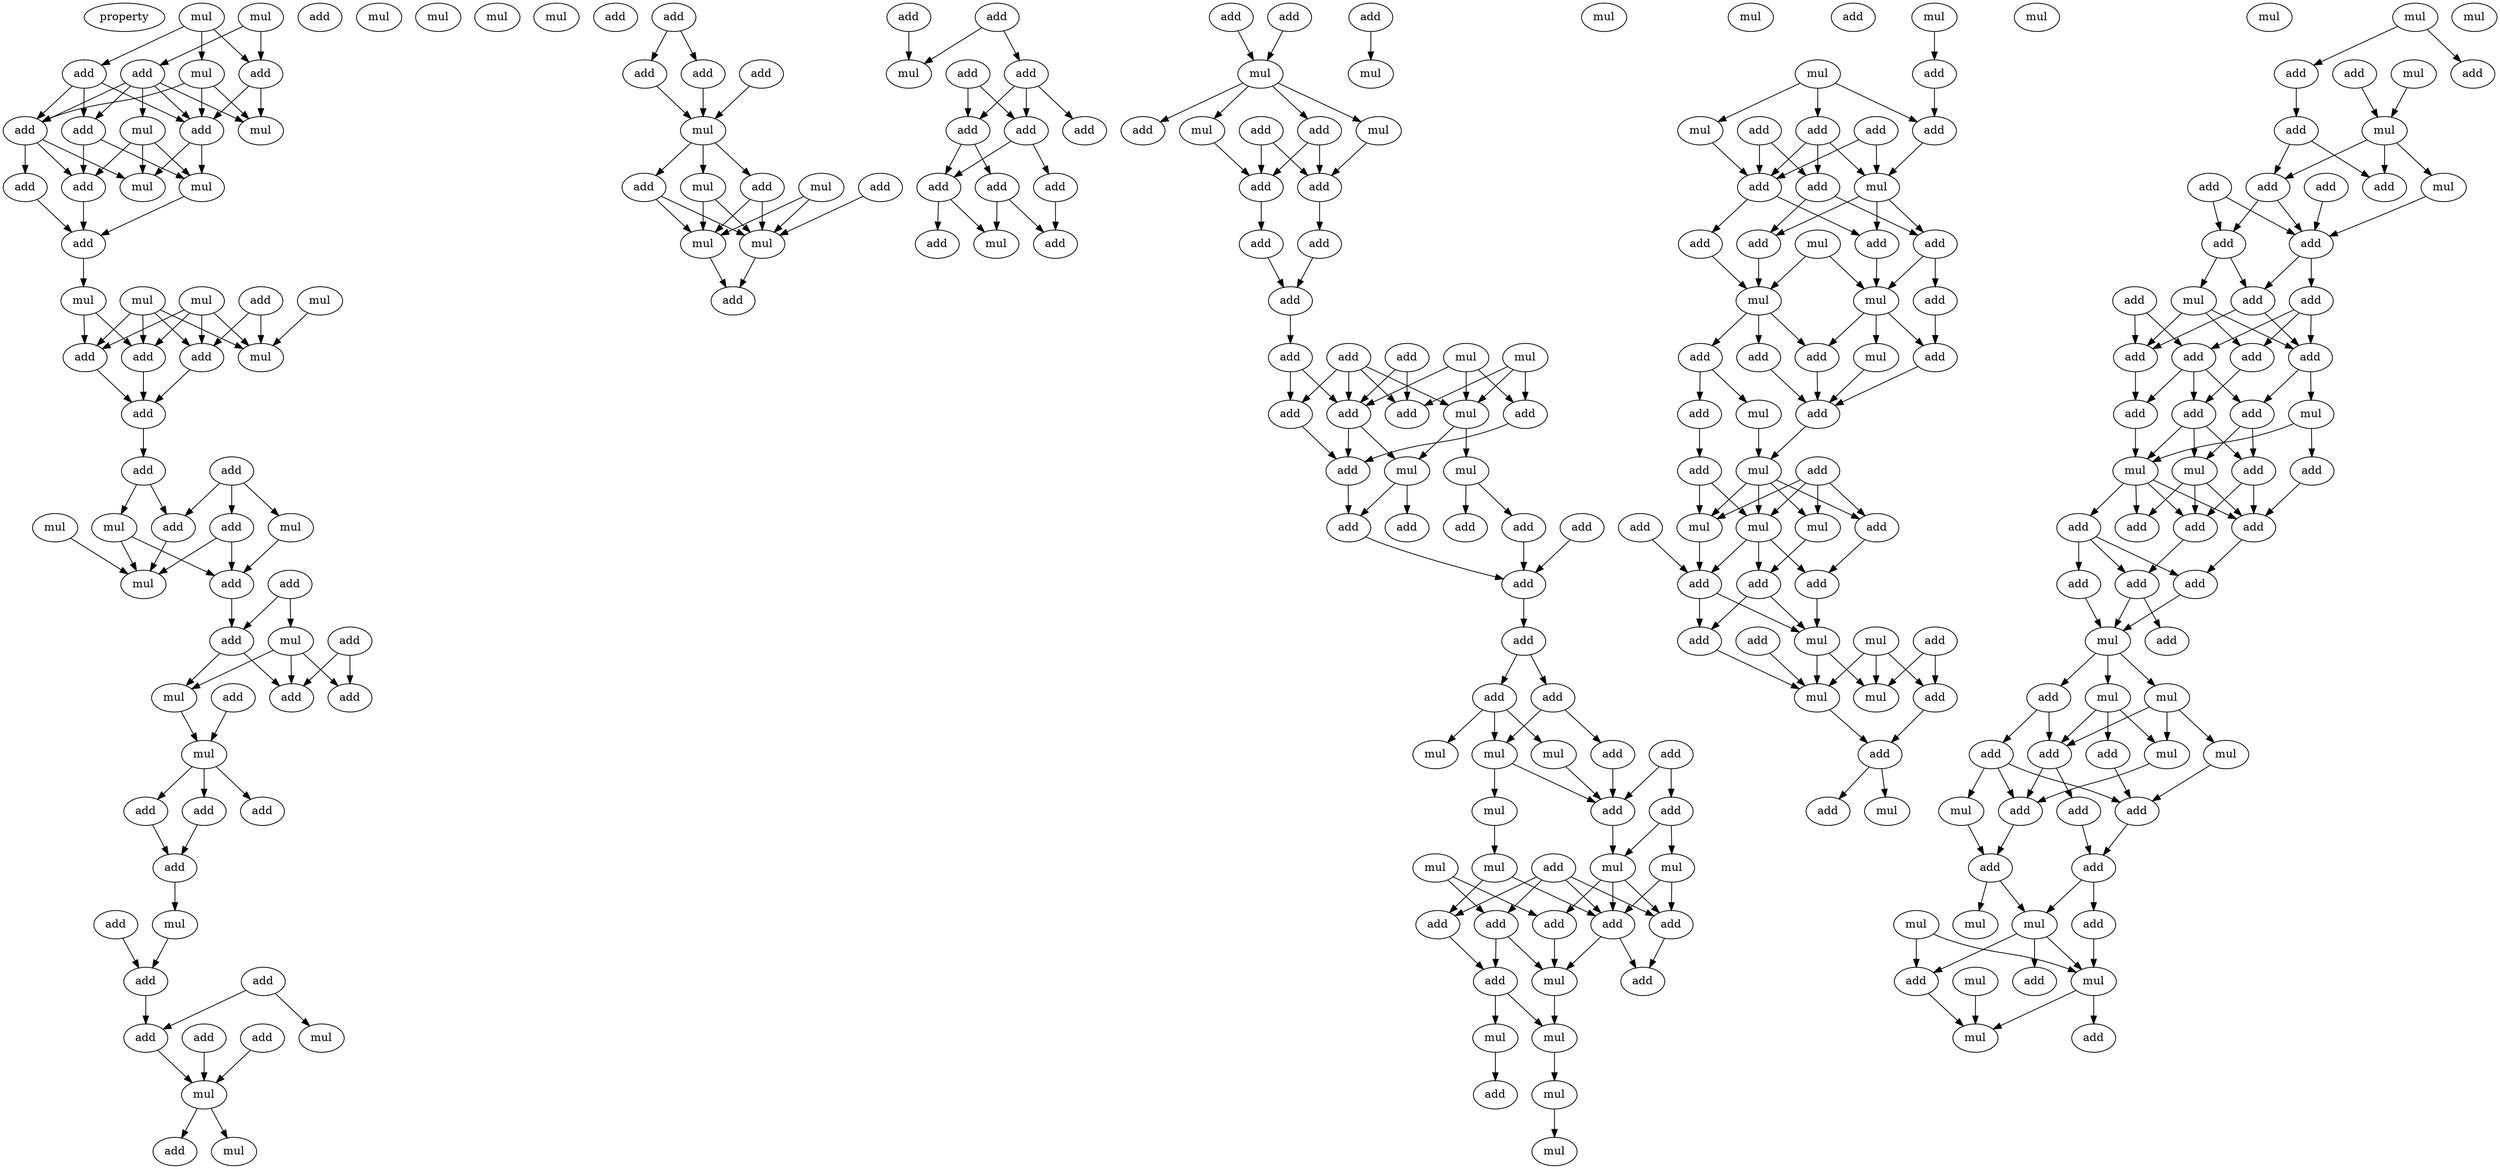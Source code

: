 digraph {
    node [fontcolor=black]
    property [mul=2,lf=1.4]
    0 [ label = mul ];
    1 [ label = mul ];
    2 [ label = add ];
    3 [ label = mul ];
    4 [ label = add ];
    5 [ label = add ];
    6 [ label = add ];
    7 [ label = add ];
    8 [ label = add ];
    9 [ label = mul ];
    10 [ label = mul ];
    11 [ label = add ];
    12 [ label = mul ];
    13 [ label = mul ];
    14 [ label = add ];
    15 [ label = add ];
    16 [ label = add ];
    17 [ label = mul ];
    18 [ label = mul ];
    19 [ label = mul ];
    20 [ label = mul ];
    21 [ label = add ];
    22 [ label = add ];
    23 [ label = add ];
    24 [ label = mul ];
    25 [ label = add ];
    26 [ label = add ];
    27 [ label = add ];
    28 [ label = mul ];
    29 [ label = mul ];
    30 [ label = add ];
    31 [ label = add ];
    32 [ label = mul ];
    33 [ label = add ];
    34 [ label = add ];
    35 [ label = mul ];
    36 [ label = add ];
    37 [ label = add ];
    38 [ label = mul ];
    39 [ label = add ];
    40 [ label = mul ];
    41 [ label = add ];
    42 [ label = add ];
    43 [ label = add ];
    44 [ label = mul ];
    45 [ label = add ];
    46 [ label = add ];
    47 [ label = add ];
    48 [ label = add ];
    49 [ label = add ];
    50 [ label = mul ];
    51 [ label = mul ];
    52 [ label = mul ];
    53 [ label = add ];
    54 [ label = add ];
    55 [ label = mul ];
    56 [ label = add ];
    57 [ label = add ];
    58 [ label = add ];
    59 [ label = mul ];
    60 [ label = mul ];
    61 [ label = add ];
    62 [ label = mul ];
    63 [ label = mul ];
    64 [ label = add ];
    65 [ label = add ];
    66 [ label = add ];
    67 [ label = add ];
    68 [ label = add ];
    69 [ label = mul ];
    70 [ label = mul ];
    71 [ label = add ];
    72 [ label = add ];
    73 [ label = mul ];
    74 [ label = add ];
    75 [ label = mul ];
    76 [ label = mul ];
    77 [ label = add ];
    78 [ label = add ];
    79 [ label = add ];
    80 [ label = mul ];
    81 [ label = add ];
    82 [ label = add ];
    83 [ label = add ];
    84 [ label = add ];
    85 [ label = add ];
    86 [ label = add ];
    87 [ label = add ];
    88 [ label = add ];
    89 [ label = add ];
    90 [ label = add ];
    91 [ label = mul ];
    92 [ label = add ];
    93 [ label = add ];
    94 [ label = mul ];
    95 [ label = add ];
    96 [ label = mul ];
    97 [ label = add ];
    98 [ label = mul ];
    99 [ label = add ];
    100 [ label = add ];
    101 [ label = add ];
    102 [ label = add ];
    103 [ label = add ];
    104 [ label = mul ];
    105 [ label = mul ];
    106 [ label = add ];
    107 [ label = add ];
    108 [ label = add ];
    109 [ label = add ];
    110 [ label = mul ];
    111 [ label = mul ];
    112 [ label = add ];
    113 [ label = mul ];
    114 [ label = add ];
    115 [ label = add ];
    116 [ label = add ];
    117 [ label = add ];
    118 [ label = add ];
    119 [ label = mul ];
    120 [ label = mul ];
    121 [ label = add ];
    122 [ label = add ];
    123 [ label = add ];
    124 [ label = add ];
    125 [ label = add ];
    126 [ label = add ];
    127 [ label = add ];
    128 [ label = mul ];
    129 [ label = add ];
    130 [ label = add ];
    131 [ label = add ];
    132 [ label = mul ];
    133 [ label = mul ];
    134 [ label = mul ];
    135 [ label = add ];
    136 [ label = add ];
    137 [ label = add ];
    138 [ label = mul ];
    139 [ label = mul ];
    140 [ label = add ];
    141 [ label = mul ];
    142 [ label = mul ];
    143 [ label = mul ];
    144 [ label = add ];
    145 [ label = add ];
    146 [ label = add ];
    147 [ label = add ];
    148 [ label = add ];
    149 [ label = add ];
    150 [ label = add ];
    151 [ label = mul ];
    152 [ label = add ];
    153 [ label = mul ];
    154 [ label = mul ];
    155 [ label = add ];
    156 [ label = mul ];
    157 [ label = mul ];
    158 [ label = mul ];
    159 [ label = mul ];
    160 [ label = add ];
    161 [ label = mul ];
    162 [ label = add ];
    163 [ label = add ];
    164 [ label = add ];
    165 [ label = add ];
    166 [ label = mul ];
    167 [ label = add ];
    168 [ label = add ];
    169 [ label = mul ];
    170 [ label = add ];
    171 [ label = add ];
    172 [ label = add ];
    173 [ label = mul ];
    174 [ label = add ];
    175 [ label = mul ];
    176 [ label = mul ];
    177 [ label = add ];
    178 [ label = mul ];
    179 [ label = add ];
    180 [ label = add ];
    181 [ label = add ];
    182 [ label = add ];
    183 [ label = add ];
    184 [ label = mul ];
    185 [ label = add ];
    186 [ label = add ];
    187 [ label = add ];
    188 [ label = mul ];
    189 [ label = mul ];
    190 [ label = add ];
    191 [ label = add ];
    192 [ label = mul ];
    193 [ label = mul ];
    194 [ label = add ];
    195 [ label = add ];
    196 [ label = add ];
    197 [ label = add ];
    198 [ label = add ];
    199 [ label = mul ];
    200 [ label = mul ];
    201 [ label = add ];
    202 [ label = mul ];
    203 [ label = mul ];
    204 [ label = add ];
    205 [ label = add ];
    206 [ label = add ];
    207 [ label = mul ];
    208 [ label = mul ];
    209 [ label = mul ];
    210 [ label = mul ];
    211 [ label = add ];
    212 [ label = add ];
    213 [ label = add ];
    214 [ label = add ];
    215 [ label = mul ];
    216 [ label = mul ];
    217 [ label = add ];
    218 [ label = add ];
    219 [ label = add ];
    220 [ label = add ];
    221 [ label = add ];
    222 [ label = add ];
    223 [ label = add ];
    224 [ label = add ];
    225 [ label = add ];
    226 [ label = mul ];
    227 [ label = add ];
    228 [ label = add ];
    229 [ label = add ];
    230 [ label = add ];
    231 [ label = add ];
    232 [ label = add ];
    233 [ label = mul ];
    234 [ label = add ];
    235 [ label = add ];
    236 [ label = mul ];
    237 [ label = mul ];
    238 [ label = add ];
    239 [ label = add ];
    240 [ label = add ];
    241 [ label = add ];
    242 [ label = add ];
    243 [ label = add ];
    244 [ label = add ];
    245 [ label = add ];
    246 [ label = add ];
    247 [ label = mul ];
    248 [ label = mul ];
    249 [ label = add ];
    250 [ label = mul ];
    251 [ label = add ];
    252 [ label = mul ];
    253 [ label = add ];
    254 [ label = add ];
    255 [ label = mul ];
    256 [ label = add ];
    257 [ label = mul ];
    258 [ label = add ];
    259 [ label = add ];
    260 [ label = add ];
    261 [ label = add ];
    262 [ label = mul ];
    263 [ label = mul ];
    264 [ label = add ];
    265 [ label = mul ];
    266 [ label = mul ];
    267 [ label = add ];
    268 [ label = mul ];
    269 [ label = mul ];
    270 [ label = add ];
    271 [ label = mul ];
    272 [ label = add ];
    0 -> 2 [ name = 0 ];
    0 -> 3 [ name = 1 ];
    0 -> 4 [ name = 2 ];
    1 -> 4 [ name = 3 ];
    1 -> 5 [ name = 4 ];
    2 -> 6 [ name = 5 ];
    2 -> 7 [ name = 6 ];
    2 -> 8 [ name = 7 ];
    3 -> 6 [ name = 8 ];
    3 -> 8 [ name = 9 ];
    3 -> 10 [ name = 10 ];
    4 -> 8 [ name = 11 ];
    4 -> 10 [ name = 12 ];
    5 -> 6 [ name = 13 ];
    5 -> 7 [ name = 14 ];
    5 -> 8 [ name = 15 ];
    5 -> 9 [ name = 16 ];
    5 -> 10 [ name = 17 ];
    6 -> 11 [ name = 18 ];
    6 -> 12 [ name = 19 ];
    6 -> 14 [ name = 20 ];
    7 -> 13 [ name = 21 ];
    7 -> 14 [ name = 22 ];
    8 -> 12 [ name = 23 ];
    8 -> 13 [ name = 24 ];
    9 -> 12 [ name = 25 ];
    9 -> 13 [ name = 26 ];
    9 -> 14 [ name = 27 ];
    11 -> 15 [ name = 28 ];
    13 -> 15 [ name = 29 ];
    14 -> 15 [ name = 30 ];
    15 -> 18 [ name = 31 ];
    16 -> 22 [ name = 32 ];
    16 -> 24 [ name = 33 ];
    17 -> 21 [ name = 34 ];
    17 -> 22 [ name = 35 ];
    17 -> 23 [ name = 36 ];
    17 -> 24 [ name = 37 ];
    18 -> 21 [ name = 38 ];
    18 -> 23 [ name = 39 ];
    19 -> 24 [ name = 40 ];
    20 -> 21 [ name = 41 ];
    20 -> 22 [ name = 42 ];
    20 -> 23 [ name = 43 ];
    20 -> 24 [ name = 44 ];
    21 -> 25 [ name = 45 ];
    22 -> 25 [ name = 46 ];
    23 -> 25 [ name = 47 ];
    25 -> 27 [ name = 48 ];
    26 -> 30 [ name = 49 ];
    26 -> 31 [ name = 50 ];
    26 -> 32 [ name = 51 ];
    27 -> 29 [ name = 52 ];
    27 -> 30 [ name = 53 ];
    28 -> 35 [ name = 54 ];
    29 -> 34 [ name = 55 ];
    29 -> 35 [ name = 56 ];
    30 -> 35 [ name = 57 ];
    31 -> 34 [ name = 58 ];
    31 -> 35 [ name = 59 ];
    32 -> 34 [ name = 60 ];
    33 -> 36 [ name = 61 ];
    33 -> 38 [ name = 62 ];
    34 -> 36 [ name = 63 ];
    36 -> 40 [ name = 64 ];
    36 -> 42 [ name = 65 ];
    37 -> 39 [ name = 66 ];
    37 -> 42 [ name = 67 ];
    38 -> 39 [ name = 68 ];
    38 -> 40 [ name = 69 ];
    38 -> 42 [ name = 70 ];
    40 -> 44 [ name = 71 ];
    41 -> 44 [ name = 72 ];
    44 -> 45 [ name = 73 ];
    44 -> 46 [ name = 74 ];
    44 -> 47 [ name = 75 ];
    45 -> 48 [ name = 76 ];
    46 -> 48 [ name = 77 ];
    48 -> 51 [ name = 78 ];
    49 -> 54 [ name = 79 ];
    51 -> 54 [ name = 80 ];
    53 -> 56 [ name = 81 ];
    53 -> 59 [ name = 82 ];
    54 -> 56 [ name = 83 ];
    56 -> 60 [ name = 84 ];
    57 -> 60 [ name = 85 ];
    58 -> 60 [ name = 86 ];
    60 -> 61 [ name = 87 ];
    60 -> 63 [ name = 88 ];
    65 -> 66 [ name = 89 ];
    65 -> 67 [ name = 90 ];
    66 -> 69 [ name = 91 ];
    67 -> 69 [ name = 92 ];
    68 -> 69 [ name = 93 ];
    69 -> 71 [ name = 94 ];
    69 -> 73 [ name = 95 ];
    69 -> 74 [ name = 96 ];
    70 -> 75 [ name = 97 ];
    70 -> 76 [ name = 98 ];
    71 -> 75 [ name = 99 ];
    71 -> 76 [ name = 100 ];
    72 -> 76 [ name = 101 ];
    73 -> 75 [ name = 102 ];
    73 -> 76 [ name = 103 ];
    74 -> 75 [ name = 104 ];
    74 -> 76 [ name = 105 ];
    75 -> 77 [ name = 106 ];
    76 -> 77 [ name = 107 ];
    78 -> 80 [ name = 108 ];
    79 -> 80 [ name = 109 ];
    79 -> 82 [ name = 110 ];
    81 -> 83 [ name = 111 ];
    81 -> 85 [ name = 112 ];
    82 -> 83 [ name = 113 ];
    82 -> 84 [ name = 114 ];
    82 -> 85 [ name = 115 ];
    83 -> 86 [ name = 116 ];
    83 -> 87 [ name = 117 ];
    85 -> 86 [ name = 118 ];
    85 -> 88 [ name = 119 ];
    86 -> 91 [ name = 120 ];
    86 -> 92 [ name = 121 ];
    87 -> 93 [ name = 122 ];
    88 -> 91 [ name = 123 ];
    88 -> 93 [ name = 124 ];
    89 -> 94 [ name = 125 ];
    90 -> 94 [ name = 126 ];
    94 -> 96 [ name = 127 ];
    94 -> 97 [ name = 128 ];
    94 -> 98 [ name = 129 ];
    94 -> 99 [ name = 130 ];
    95 -> 101 [ name = 131 ];
    95 -> 102 [ name = 132 ];
    96 -> 101 [ name = 133 ];
    98 -> 102 [ name = 134 ];
    99 -> 101 [ name = 135 ];
    99 -> 102 [ name = 136 ];
    100 -> 105 [ name = 137 ];
    101 -> 106 [ name = 138 ];
    102 -> 103 [ name = 139 ];
    103 -> 107 [ name = 140 ];
    106 -> 107 [ name = 141 ];
    107 -> 109 [ name = 142 ];
    108 -> 115 [ name = 143 ];
    108 -> 117 [ name = 144 ];
    109 -> 116 [ name = 145 ];
    109 -> 117 [ name = 146 ];
    110 -> 113 [ name = 147 ];
    110 -> 114 [ name = 148 ];
    110 -> 117 [ name = 149 ];
    111 -> 113 [ name = 150 ];
    111 -> 114 [ name = 151 ];
    111 -> 115 [ name = 152 ];
    112 -> 113 [ name = 153 ];
    112 -> 115 [ name = 154 ];
    112 -> 116 [ name = 155 ];
    112 -> 117 [ name = 156 ];
    113 -> 119 [ name = 157 ];
    113 -> 120 [ name = 158 ];
    114 -> 118 [ name = 159 ];
    116 -> 118 [ name = 160 ];
    117 -> 118 [ name = 161 ];
    117 -> 120 [ name = 162 ];
    118 -> 125 [ name = 163 ];
    119 -> 121 [ name = 164 ];
    119 -> 124 [ name = 165 ];
    120 -> 122 [ name = 166 ];
    120 -> 125 [ name = 167 ];
    123 -> 126 [ name = 168 ];
    124 -> 126 [ name = 169 ];
    125 -> 126 [ name = 170 ];
    126 -> 127 [ name = 171 ];
    127 -> 129 [ name = 172 ];
    127 -> 130 [ name = 173 ];
    129 -> 131 [ name = 174 ];
    129 -> 133 [ name = 175 ];
    130 -> 132 [ name = 176 ];
    130 -> 133 [ name = 177 ];
    130 -> 134 [ name = 178 ];
    131 -> 136 [ name = 179 ];
    132 -> 136 [ name = 180 ];
    133 -> 136 [ name = 181 ];
    133 -> 138 [ name = 182 ];
    135 -> 136 [ name = 183 ];
    135 -> 137 [ name = 184 ];
    136 -> 139 [ name = 185 ];
    137 -> 139 [ name = 186 ];
    137 -> 141 [ name = 187 ];
    138 -> 143 [ name = 188 ];
    139 -> 144 [ name = 189 ];
    139 -> 146 [ name = 190 ];
    139 -> 147 [ name = 191 ];
    140 -> 145 [ name = 192 ];
    140 -> 146 [ name = 193 ];
    140 -> 147 [ name = 194 ];
    140 -> 148 [ name = 195 ];
    141 -> 146 [ name = 196 ];
    141 -> 147 [ name = 197 ];
    142 -> 144 [ name = 198 ];
    142 -> 148 [ name = 199 ];
    143 -> 145 [ name = 200 ];
    143 -> 147 [ name = 201 ];
    144 -> 151 [ name = 202 ];
    145 -> 150 [ name = 203 ];
    146 -> 149 [ name = 204 ];
    147 -> 149 [ name = 205 ];
    147 -> 151 [ name = 206 ];
    148 -> 150 [ name = 207 ];
    148 -> 151 [ name = 208 ];
    150 -> 153 [ name = 209 ];
    150 -> 154 [ name = 210 ];
    151 -> 153 [ name = 211 ];
    153 -> 156 [ name = 212 ];
    154 -> 155 [ name = 213 ];
    156 -> 159 [ name = 214 ];
    157 -> 160 [ name = 215 ];
    160 -> 163 [ name = 216 ];
    161 -> 163 [ name = 217 ];
    161 -> 164 [ name = 218 ];
    161 -> 166 [ name = 219 ];
    162 -> 167 [ name = 220 ];
    162 -> 168 [ name = 221 ];
    163 -> 169 [ name = 222 ];
    164 -> 167 [ name = 223 ];
    164 -> 168 [ name = 224 ];
    164 -> 169 [ name = 225 ];
    165 -> 168 [ name = 226 ];
    165 -> 169 [ name = 227 ];
    166 -> 168 [ name = 228 ];
    167 -> 170 [ name = 229 ];
    167 -> 171 [ name = 230 ];
    168 -> 172 [ name = 231 ];
    168 -> 174 [ name = 232 ];
    169 -> 170 [ name = 233 ];
    169 -> 171 [ name = 234 ];
    169 -> 174 [ name = 235 ];
    170 -> 175 [ name = 236 ];
    171 -> 176 [ name = 237 ];
    171 -> 177 [ name = 238 ];
    172 -> 175 [ name = 239 ];
    173 -> 175 [ name = 240 ];
    173 -> 176 [ name = 241 ];
    174 -> 176 [ name = 242 ];
    175 -> 179 [ name = 243 ];
    175 -> 181 [ name = 244 ];
    175 -> 182 [ name = 245 ];
    176 -> 178 [ name = 246 ];
    176 -> 180 [ name = 247 ];
    176 -> 181 [ name = 248 ];
    177 -> 180 [ name = 249 ];
    178 -> 183 [ name = 250 ];
    179 -> 184 [ name = 251 ];
    179 -> 185 [ name = 252 ];
    180 -> 183 [ name = 253 ];
    181 -> 183 [ name = 254 ];
    182 -> 183 [ name = 255 ];
    183 -> 188 [ name = 256 ];
    184 -> 188 [ name = 257 ];
    185 -> 187 [ name = 258 ];
    186 -> 189 [ name = 259 ];
    186 -> 191 [ name = 260 ];
    186 -> 192 [ name = 261 ];
    186 -> 193 [ name = 262 ];
    187 -> 192 [ name = 263 ];
    187 -> 193 [ name = 264 ];
    188 -> 189 [ name = 265 ];
    188 -> 191 [ name = 266 ];
    188 -> 192 [ name = 267 ];
    188 -> 193 [ name = 268 ];
    189 -> 194 [ name = 269 ];
    190 -> 196 [ name = 270 ];
    191 -> 195 [ name = 271 ];
    192 -> 194 [ name = 272 ];
    192 -> 195 [ name = 273 ];
    192 -> 196 [ name = 274 ];
    193 -> 196 [ name = 275 ];
    194 -> 199 [ name = 276 ];
    194 -> 201 [ name = 277 ];
    195 -> 199 [ name = 278 ];
    196 -> 199 [ name = 279 ];
    196 -> 201 [ name = 280 ];
    197 -> 203 [ name = 281 ];
    198 -> 202 [ name = 282 ];
    198 -> 204 [ name = 283 ];
    199 -> 202 [ name = 284 ];
    199 -> 203 [ name = 285 ];
    200 -> 202 [ name = 286 ];
    200 -> 203 [ name = 287 ];
    200 -> 204 [ name = 288 ];
    201 -> 203 [ name = 289 ];
    203 -> 205 [ name = 290 ];
    204 -> 205 [ name = 291 ];
    205 -> 206 [ name = 292 ];
    205 -> 207 [ name = 293 ];
    209 -> 211 [ name = 294 ];
    209 -> 212 [ name = 295 ];
    210 -> 215 [ name = 296 ];
    211 -> 214 [ name = 297 ];
    213 -> 215 [ name = 298 ];
    214 -> 218 [ name = 299 ];
    214 -> 219 [ name = 300 ];
    215 -> 216 [ name = 301 ];
    215 -> 218 [ name = 302 ];
    215 -> 219 [ name = 303 ];
    216 -> 221 [ name = 304 ];
    217 -> 221 [ name = 305 ];
    217 -> 222 [ name = 306 ];
    219 -> 221 [ name = 307 ];
    219 -> 222 [ name = 308 ];
    220 -> 221 [ name = 309 ];
    221 -> 223 [ name = 310 ];
    221 -> 224 [ name = 311 ];
    222 -> 223 [ name = 312 ];
    222 -> 226 [ name = 313 ];
    223 -> 227 [ name = 314 ];
    223 -> 228 [ name = 315 ];
    224 -> 228 [ name = 316 ];
    224 -> 229 [ name = 317 ];
    224 -> 230 [ name = 318 ];
    225 -> 227 [ name = 319 ];
    225 -> 230 [ name = 320 ];
    226 -> 227 [ name = 321 ];
    226 -> 228 [ name = 322 ];
    226 -> 229 [ name = 323 ];
    227 -> 231 [ name = 324 ];
    228 -> 233 [ name = 325 ];
    228 -> 234 [ name = 326 ];
    229 -> 232 [ name = 327 ];
    230 -> 231 [ name = 328 ];
    230 -> 232 [ name = 329 ];
    230 -> 234 [ name = 330 ];
    231 -> 236 [ name = 331 ];
    232 -> 235 [ name = 332 ];
    232 -> 236 [ name = 333 ];
    232 -> 237 [ name = 334 ];
    233 -> 236 [ name = 335 ];
    233 -> 238 [ name = 336 ];
    234 -> 235 [ name = 337 ];
    234 -> 237 [ name = 338 ];
    235 -> 239 [ name = 339 ];
    235 -> 240 [ name = 340 ];
    236 -> 239 [ name = 341 ];
    236 -> 240 [ name = 342 ];
    236 -> 241 [ name = 343 ];
    236 -> 242 [ name = 344 ];
    237 -> 239 [ name = 345 ];
    237 -> 240 [ name = 346 ];
    237 -> 241 [ name = 347 ];
    238 -> 240 [ name = 348 ];
    239 -> 243 [ name = 349 ];
    240 -> 245 [ name = 350 ];
    242 -> 243 [ name = 351 ];
    242 -> 244 [ name = 352 ];
    242 -> 245 [ name = 353 ];
    243 -> 246 [ name = 354 ];
    243 -> 247 [ name = 355 ];
    244 -> 247 [ name = 356 ];
    245 -> 247 [ name = 357 ];
    247 -> 248 [ name = 358 ];
    247 -> 249 [ name = 359 ];
    247 -> 250 [ name = 360 ];
    248 -> 251 [ name = 361 ];
    248 -> 254 [ name = 362 ];
    248 -> 255 [ name = 363 ];
    249 -> 253 [ name = 364 ];
    249 -> 254 [ name = 365 ];
    250 -> 252 [ name = 366 ];
    250 -> 254 [ name = 367 ];
    250 -> 255 [ name = 368 ];
    251 -> 258 [ name = 369 ];
    252 -> 258 [ name = 370 ];
    253 -> 256 [ name = 371 ];
    253 -> 257 [ name = 372 ];
    253 -> 258 [ name = 373 ];
    254 -> 256 [ name = 374 ];
    254 -> 259 [ name = 375 ];
    255 -> 256 [ name = 376 ];
    256 -> 261 [ name = 377 ];
    257 -> 261 [ name = 378 ];
    258 -> 260 [ name = 379 ];
    259 -> 260 [ name = 380 ];
    260 -> 264 [ name = 381 ];
    260 -> 266 [ name = 382 ];
    261 -> 265 [ name = 383 ];
    261 -> 266 [ name = 384 ];
    263 -> 269 [ name = 385 ];
    263 -> 270 [ name = 386 ];
    264 -> 269 [ name = 387 ];
    266 -> 267 [ name = 388 ];
    266 -> 269 [ name = 389 ];
    266 -> 270 [ name = 390 ];
    268 -> 271 [ name = 391 ];
    269 -> 271 [ name = 392 ];
    269 -> 272 [ name = 393 ];
    270 -> 271 [ name = 394 ];
}
